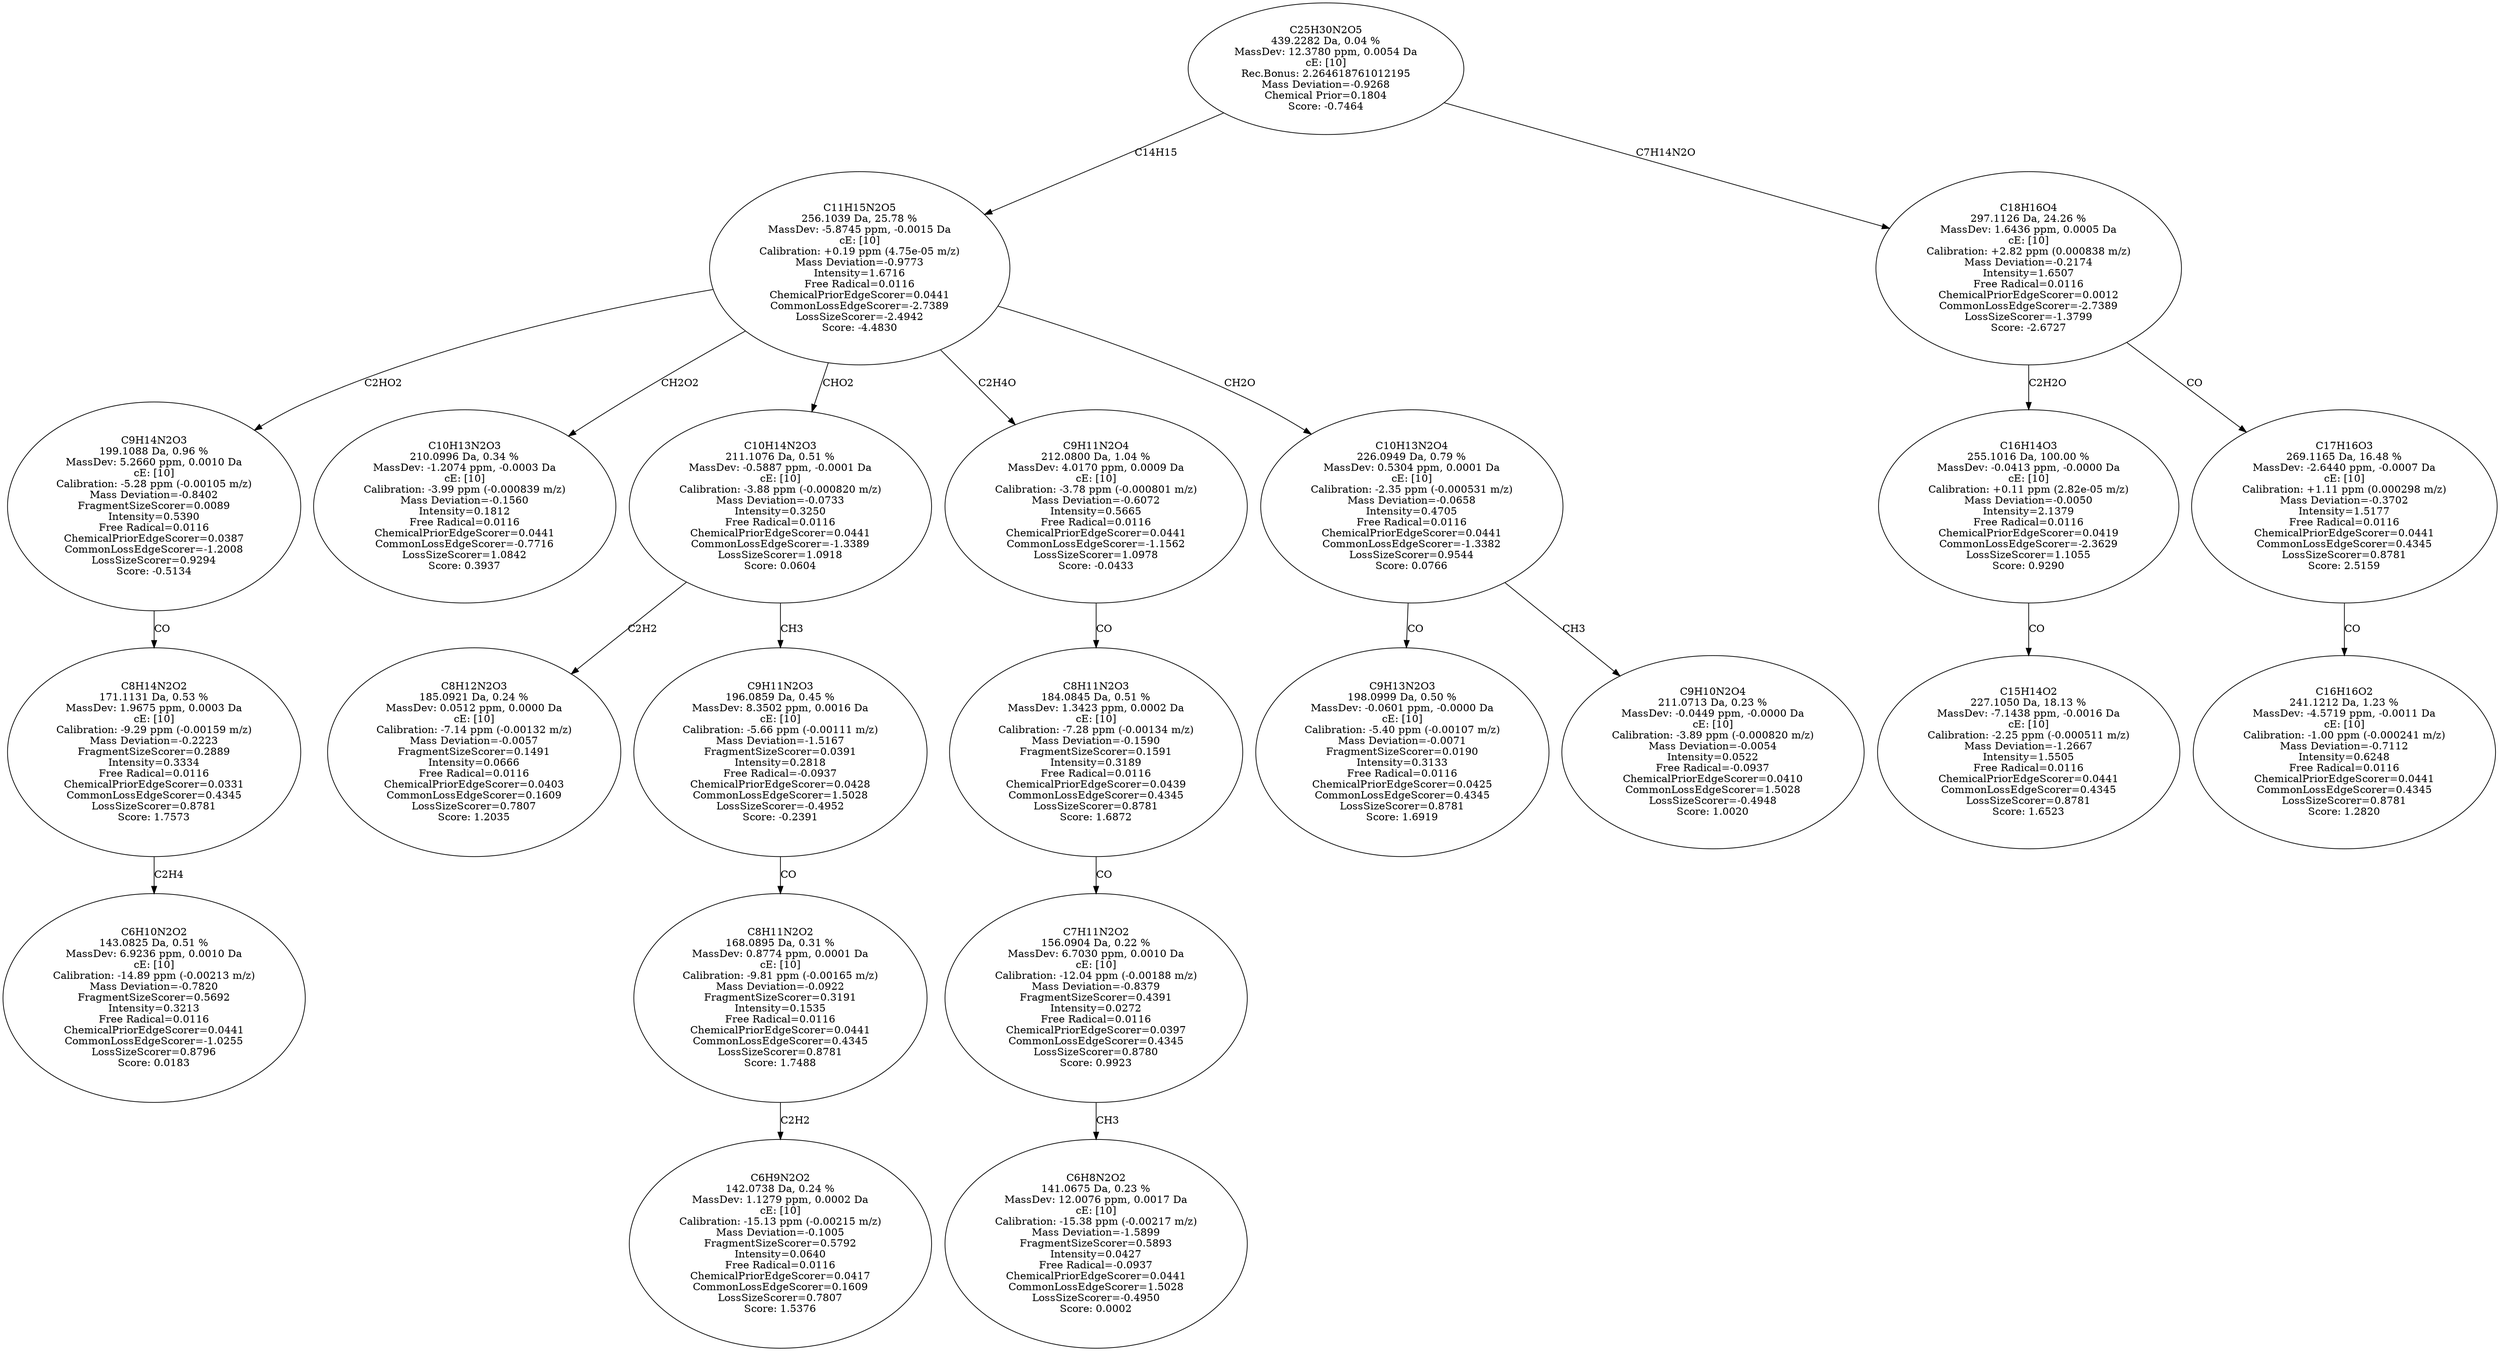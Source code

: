 strict digraph {
v1 [label="C6H10N2O2\n143.0825 Da, 0.51 %\nMassDev: 6.9236 ppm, 0.0010 Da\ncE: [10]\nCalibration: -14.89 ppm (-0.00213 m/z)\nMass Deviation=-0.7820\nFragmentSizeScorer=0.5692\nIntensity=0.3213\nFree Radical=0.0116\nChemicalPriorEdgeScorer=0.0441\nCommonLossEdgeScorer=-1.0255\nLossSizeScorer=0.8796\nScore: 0.0183"];
v2 [label="C8H14N2O2\n171.1131 Da, 0.53 %\nMassDev: 1.9675 ppm, 0.0003 Da\ncE: [10]\nCalibration: -9.29 ppm (-0.00159 m/z)\nMass Deviation=-0.2223\nFragmentSizeScorer=0.2889\nIntensity=0.3334\nFree Radical=0.0116\nChemicalPriorEdgeScorer=0.0331\nCommonLossEdgeScorer=0.4345\nLossSizeScorer=0.8781\nScore: 1.7573"];
v3 [label="C9H14N2O3\n199.1088 Da, 0.96 %\nMassDev: 5.2660 ppm, 0.0010 Da\ncE: [10]\nCalibration: -5.28 ppm (-0.00105 m/z)\nMass Deviation=-0.8402\nFragmentSizeScorer=0.0089\nIntensity=0.5390\nFree Radical=0.0116\nChemicalPriorEdgeScorer=0.0387\nCommonLossEdgeScorer=-1.2008\nLossSizeScorer=0.9294\nScore: -0.5134"];
v4 [label="C10H13N2O3\n210.0996 Da, 0.34 %\nMassDev: -1.2074 ppm, -0.0003 Da\ncE: [10]\nCalibration: -3.99 ppm (-0.000839 m/z)\nMass Deviation=-0.1560\nIntensity=0.1812\nFree Radical=0.0116\nChemicalPriorEdgeScorer=0.0441\nCommonLossEdgeScorer=-0.7716\nLossSizeScorer=1.0842\nScore: 0.3937"];
v5 [label="C8H12N2O3\n185.0921 Da, 0.24 %\nMassDev: 0.0512 ppm, 0.0000 Da\ncE: [10]\nCalibration: -7.14 ppm (-0.00132 m/z)\nMass Deviation=-0.0057\nFragmentSizeScorer=0.1491\nIntensity=0.0666\nFree Radical=0.0116\nChemicalPriorEdgeScorer=0.0403\nCommonLossEdgeScorer=0.1609\nLossSizeScorer=0.7807\nScore: 1.2035"];
v6 [label="C6H9N2O2\n142.0738 Da, 0.24 %\nMassDev: 1.1279 ppm, 0.0002 Da\ncE: [10]\nCalibration: -15.13 ppm (-0.00215 m/z)\nMass Deviation=-0.1005\nFragmentSizeScorer=0.5792\nIntensity=0.0640\nFree Radical=0.0116\nChemicalPriorEdgeScorer=0.0417\nCommonLossEdgeScorer=0.1609\nLossSizeScorer=0.7807\nScore: 1.5376"];
v7 [label="C8H11N2O2\n168.0895 Da, 0.31 %\nMassDev: 0.8774 ppm, 0.0001 Da\ncE: [10]\nCalibration: -9.81 ppm (-0.00165 m/z)\nMass Deviation=-0.0922\nFragmentSizeScorer=0.3191\nIntensity=0.1535\nFree Radical=0.0116\nChemicalPriorEdgeScorer=0.0441\nCommonLossEdgeScorer=0.4345\nLossSizeScorer=0.8781\nScore: 1.7488"];
v8 [label="C9H11N2O3\n196.0859 Da, 0.45 %\nMassDev: 8.3502 ppm, 0.0016 Da\ncE: [10]\nCalibration: -5.66 ppm (-0.00111 m/z)\nMass Deviation=-1.5167\nFragmentSizeScorer=0.0391\nIntensity=0.2818\nFree Radical=-0.0937\nChemicalPriorEdgeScorer=0.0428\nCommonLossEdgeScorer=1.5028\nLossSizeScorer=-0.4952\nScore: -0.2391"];
v9 [label="C10H14N2O3\n211.1076 Da, 0.51 %\nMassDev: -0.5887 ppm, -0.0001 Da\ncE: [10]\nCalibration: -3.88 ppm (-0.000820 m/z)\nMass Deviation=-0.0733\nIntensity=0.3250\nFree Radical=0.0116\nChemicalPriorEdgeScorer=0.0441\nCommonLossEdgeScorer=-1.3389\nLossSizeScorer=1.0918\nScore: 0.0604"];
v10 [label="C6H8N2O2\n141.0675 Da, 0.23 %\nMassDev: 12.0076 ppm, 0.0017 Da\ncE: [10]\nCalibration: -15.38 ppm (-0.00217 m/z)\nMass Deviation=-1.5899\nFragmentSizeScorer=0.5893\nIntensity=0.0427\nFree Radical=-0.0937\nChemicalPriorEdgeScorer=0.0441\nCommonLossEdgeScorer=1.5028\nLossSizeScorer=-0.4950\nScore: 0.0002"];
v11 [label="C7H11N2O2\n156.0904 Da, 0.22 %\nMassDev: 6.7030 ppm, 0.0010 Da\ncE: [10]\nCalibration: -12.04 ppm (-0.00188 m/z)\nMass Deviation=-0.8379\nFragmentSizeScorer=0.4391\nIntensity=0.0272\nFree Radical=0.0116\nChemicalPriorEdgeScorer=0.0397\nCommonLossEdgeScorer=0.4345\nLossSizeScorer=0.8780\nScore: 0.9923"];
v12 [label="C8H11N2O3\n184.0845 Da, 0.51 %\nMassDev: 1.3423 ppm, 0.0002 Da\ncE: [10]\nCalibration: -7.28 ppm (-0.00134 m/z)\nMass Deviation=-0.1590\nFragmentSizeScorer=0.1591\nIntensity=0.3189\nFree Radical=0.0116\nChemicalPriorEdgeScorer=0.0439\nCommonLossEdgeScorer=0.4345\nLossSizeScorer=0.8781\nScore: 1.6872"];
v13 [label="C9H11N2O4\n212.0800 Da, 1.04 %\nMassDev: 4.0170 ppm, 0.0009 Da\ncE: [10]\nCalibration: -3.78 ppm (-0.000801 m/z)\nMass Deviation=-0.6072\nIntensity=0.5665\nFree Radical=0.0116\nChemicalPriorEdgeScorer=0.0441\nCommonLossEdgeScorer=-1.1562\nLossSizeScorer=1.0978\nScore: -0.0433"];
v14 [label="C9H13N2O3\n198.0999 Da, 0.50 %\nMassDev: -0.0601 ppm, -0.0000 Da\ncE: [10]\nCalibration: -5.40 ppm (-0.00107 m/z)\nMass Deviation=-0.0071\nFragmentSizeScorer=0.0190\nIntensity=0.3133\nFree Radical=0.0116\nChemicalPriorEdgeScorer=0.0425\nCommonLossEdgeScorer=0.4345\nLossSizeScorer=0.8781\nScore: 1.6919"];
v15 [label="C9H10N2O4\n211.0713 Da, 0.23 %\nMassDev: -0.0449 ppm, -0.0000 Da\ncE: [10]\nCalibration: -3.89 ppm (-0.000820 m/z)\nMass Deviation=-0.0054\nIntensity=0.0522\nFree Radical=-0.0937\nChemicalPriorEdgeScorer=0.0410\nCommonLossEdgeScorer=1.5028\nLossSizeScorer=-0.4948\nScore: 1.0020"];
v16 [label="C10H13N2O4\n226.0949 Da, 0.79 %\nMassDev: 0.5304 ppm, 0.0001 Da\ncE: [10]\nCalibration: -2.35 ppm (-0.000531 m/z)\nMass Deviation=-0.0658\nIntensity=0.4705\nFree Radical=0.0116\nChemicalPriorEdgeScorer=0.0441\nCommonLossEdgeScorer=-1.3382\nLossSizeScorer=0.9544\nScore: 0.0766"];
v17 [label="C11H15N2O5\n256.1039 Da, 25.78 %\nMassDev: -5.8745 ppm, -0.0015 Da\ncE: [10]\nCalibration: +0.19 ppm (4.75e-05 m/z)\nMass Deviation=-0.9773\nIntensity=1.6716\nFree Radical=0.0116\nChemicalPriorEdgeScorer=0.0441\nCommonLossEdgeScorer=-2.7389\nLossSizeScorer=-2.4942\nScore: -4.4830"];
v18 [label="C15H14O2\n227.1050 Da, 18.13 %\nMassDev: -7.1438 ppm, -0.0016 Da\ncE: [10]\nCalibration: -2.25 ppm (-0.000511 m/z)\nMass Deviation=-1.2667\nIntensity=1.5505\nFree Radical=0.0116\nChemicalPriorEdgeScorer=0.0441\nCommonLossEdgeScorer=0.4345\nLossSizeScorer=0.8781\nScore: 1.6523"];
v19 [label="C16H14O3\n255.1016 Da, 100.00 %\nMassDev: -0.0413 ppm, -0.0000 Da\ncE: [10]\nCalibration: +0.11 ppm (2.82e-05 m/z)\nMass Deviation=-0.0050\nIntensity=2.1379\nFree Radical=0.0116\nChemicalPriorEdgeScorer=0.0419\nCommonLossEdgeScorer=-2.3629\nLossSizeScorer=1.1055\nScore: 0.9290"];
v20 [label="C16H16O2\n241.1212 Da, 1.23 %\nMassDev: -4.5719 ppm, -0.0011 Da\ncE: [10]\nCalibration: -1.00 ppm (-0.000241 m/z)\nMass Deviation=-0.7112\nIntensity=0.6248\nFree Radical=0.0116\nChemicalPriorEdgeScorer=0.0441\nCommonLossEdgeScorer=0.4345\nLossSizeScorer=0.8781\nScore: 1.2820"];
v21 [label="C17H16O3\n269.1165 Da, 16.48 %\nMassDev: -2.6440 ppm, -0.0007 Da\ncE: [10]\nCalibration: +1.11 ppm (0.000298 m/z)\nMass Deviation=-0.3702\nIntensity=1.5177\nFree Radical=0.0116\nChemicalPriorEdgeScorer=0.0441\nCommonLossEdgeScorer=0.4345\nLossSizeScorer=0.8781\nScore: 2.5159"];
v22 [label="C18H16O4\n297.1126 Da, 24.26 %\nMassDev: 1.6436 ppm, 0.0005 Da\ncE: [10]\nCalibration: +2.82 ppm (0.000838 m/z)\nMass Deviation=-0.2174\nIntensity=1.6507\nFree Radical=0.0116\nChemicalPriorEdgeScorer=0.0012\nCommonLossEdgeScorer=-2.7389\nLossSizeScorer=-1.3799\nScore: -2.6727"];
v23 [label="C25H30N2O5\n439.2282 Da, 0.04 %\nMassDev: 12.3780 ppm, 0.0054 Da\ncE: [10]\nRec.Bonus: 2.264618761012195\nMass Deviation=-0.9268\nChemical Prior=0.1804\nScore: -0.7464"];
v2 -> v1 [label="C2H4"];
v3 -> v2 [label="CO"];
v17 -> v3 [label="C2HO2"];
v17 -> v4 [label="CH2O2"];
v9 -> v5 [label="C2H2"];
v7 -> v6 [label="C2H2"];
v8 -> v7 [label="CO"];
v9 -> v8 [label="CH3"];
v17 -> v9 [label="CHO2"];
v11 -> v10 [label="CH3"];
v12 -> v11 [label="CO"];
v13 -> v12 [label="CO"];
v17 -> v13 [label="C2H4O"];
v16 -> v14 [label="CO"];
v16 -> v15 [label="CH3"];
v17 -> v16 [label="CH2O"];
v23 -> v17 [label="C14H15"];
v19 -> v18 [label="CO"];
v22 -> v19 [label="C2H2O"];
v21 -> v20 [label="CO"];
v22 -> v21 [label="CO"];
v23 -> v22 [label="C7H14N2O"];
}